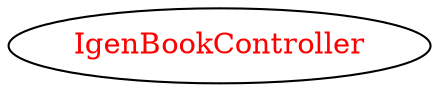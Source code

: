 digraph dependencyGraph {
 concentrate=true;
 ranksep="2.0";
 rankdir="LR"; 
 splines="ortho";
"IgenBookController" [fontcolor="red"];
}